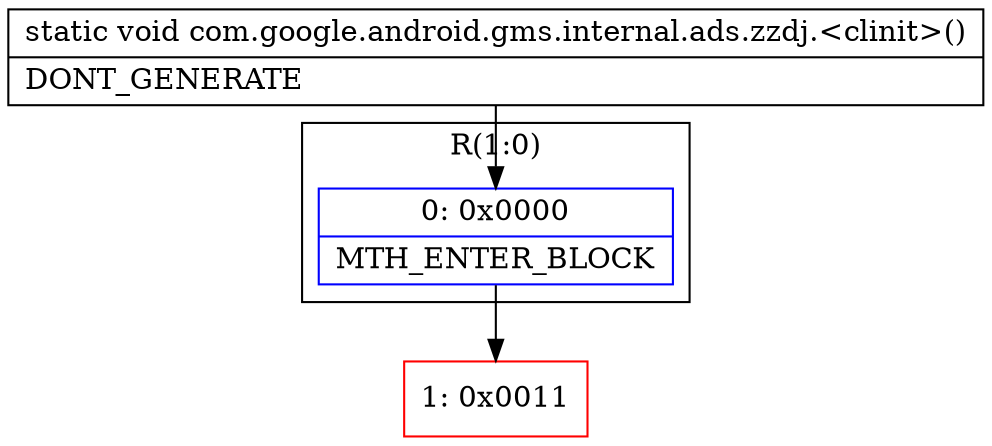 digraph "CFG forcom.google.android.gms.internal.ads.zzdj.\<clinit\>()V" {
subgraph cluster_Region_1806497110 {
label = "R(1:0)";
node [shape=record,color=blue];
Node_0 [shape=record,label="{0\:\ 0x0000|MTH_ENTER_BLOCK\l}"];
}
Node_1 [shape=record,color=red,label="{1\:\ 0x0011}"];
MethodNode[shape=record,label="{static void com.google.android.gms.internal.ads.zzdj.\<clinit\>()  | DONT_GENERATE\l}"];
MethodNode -> Node_0;
Node_0 -> Node_1;
}

